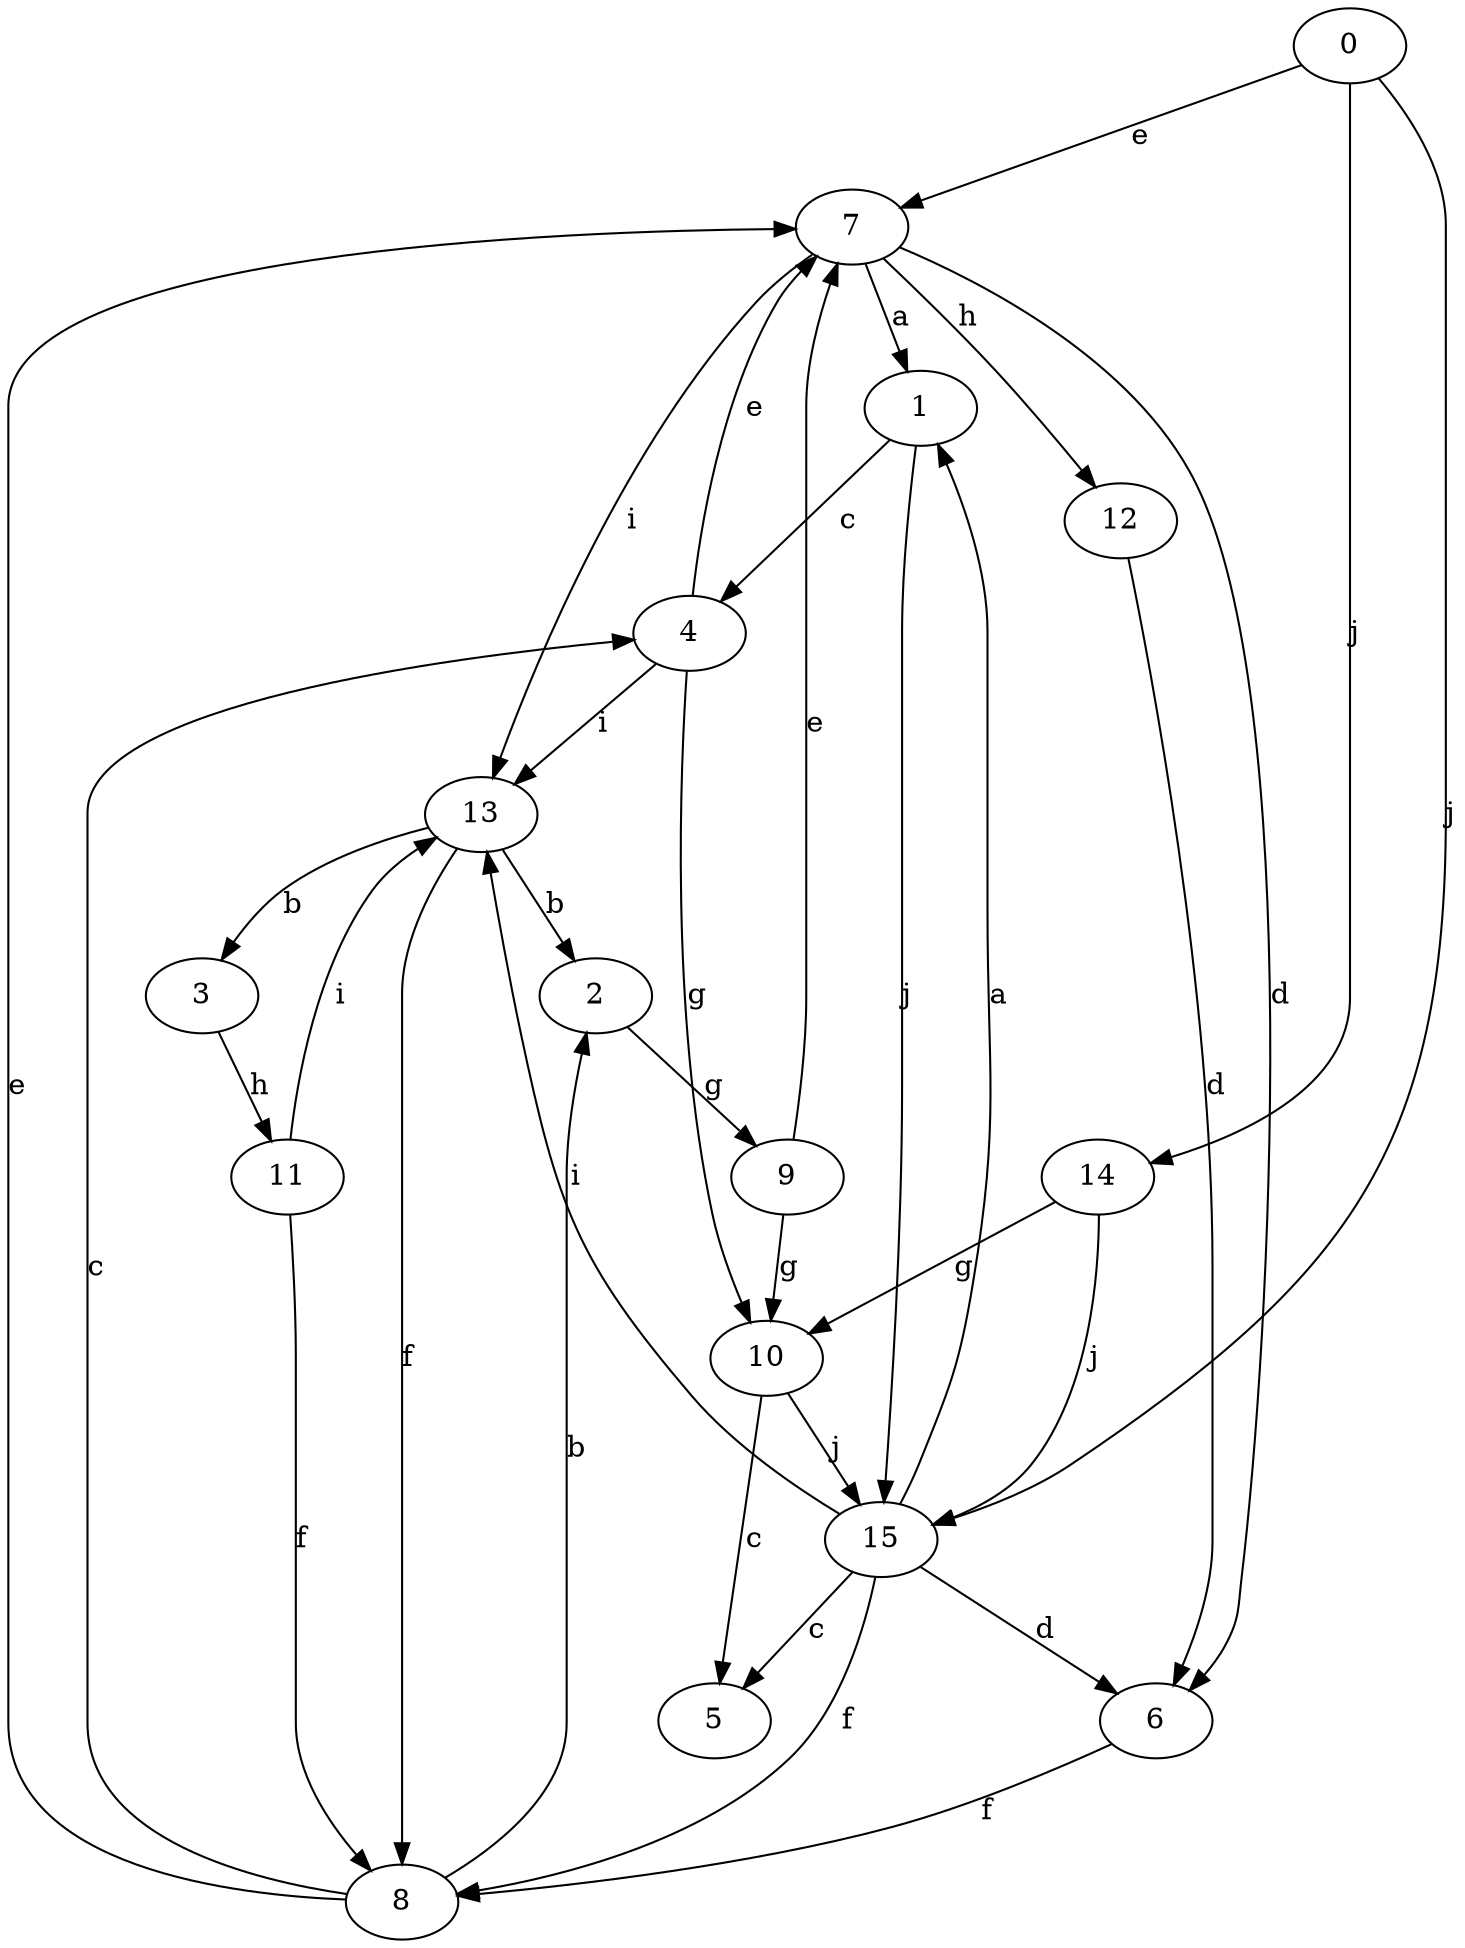 strict digraph  {
0;
1;
2;
3;
4;
5;
6;
7;
8;
9;
10;
11;
12;
13;
14;
15;
0 -> 7  [label=e];
0 -> 14  [label=j];
0 -> 15  [label=j];
1 -> 4  [label=c];
1 -> 15  [label=j];
2 -> 9  [label=g];
3 -> 11  [label=h];
4 -> 7  [label=e];
4 -> 10  [label=g];
4 -> 13  [label=i];
6 -> 8  [label=f];
7 -> 1  [label=a];
7 -> 6  [label=d];
7 -> 12  [label=h];
7 -> 13  [label=i];
8 -> 2  [label=b];
8 -> 4  [label=c];
8 -> 7  [label=e];
9 -> 7  [label=e];
9 -> 10  [label=g];
10 -> 5  [label=c];
10 -> 15  [label=j];
11 -> 8  [label=f];
11 -> 13  [label=i];
12 -> 6  [label=d];
13 -> 2  [label=b];
13 -> 3  [label=b];
13 -> 8  [label=f];
14 -> 10  [label=g];
14 -> 15  [label=j];
15 -> 1  [label=a];
15 -> 5  [label=c];
15 -> 6  [label=d];
15 -> 8  [label=f];
15 -> 13  [label=i];
}
